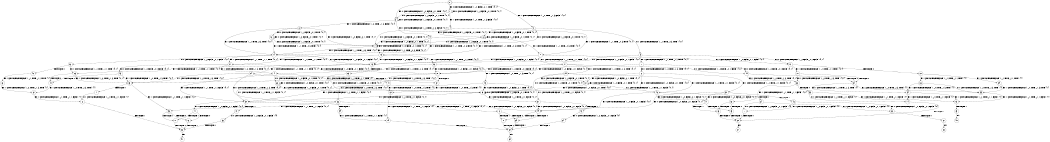 digraph BCG {
size = "7, 10.5";
center = TRUE;
node [shape = circle];
0 [peripheries = 2];
0 -> 1 [label = "EX !0 !ATOMIC_EXCH_BRANCH (1, +0, FALSE, +0, 1, TRUE) !{0, 1}"];
0 -> 2 [label = "EX !1 !ATOMIC_EXCH_BRANCH (1, +0, TRUE, +1, 3, FALSE) !{0, 1}"];
0 -> 3 [label = "EX !0 !ATOMIC_EXCH_BRANCH (1, +0, FALSE, +0, 1, TRUE) !{0, 1}"];
1 -> 1 [label = "EX !0 !ATOMIC_EXCH_BRANCH (1, +0, FALSE, +0, 1, TRUE) !{0, 1}"];
1 -> 4 [label = "EX !1 !ATOMIC_EXCH_BRANCH (1, +0, TRUE, +1, 3, FALSE) !{0, 1}"];
1 -> 3 [label = "EX !0 !ATOMIC_EXCH_BRANCH (1, +0, FALSE, +0, 1, TRUE) !{0, 1}"];
2 -> 5 [label = "EX !1 !ATOMIC_EXCH_BRANCH (1, +1, TRUE, +0, 3, TRUE) !{0, 1}"];
2 -> 6 [label = "EX !0 !ATOMIC_EXCH_BRANCH (1, +0, FALSE, +0, 1, TRUE) !{0, 1}"];
2 -> 7 [label = "EX !0 !ATOMIC_EXCH_BRANCH (1, +0, FALSE, +0, 1, TRUE) !{0, 1}"];
3 -> 8 [label = "EX !1 !ATOMIC_EXCH_BRANCH (1, +0, TRUE, +1, 3, FALSE) !{0, 1}"];
3 -> 3 [label = "EX !0 !ATOMIC_EXCH_BRANCH (1, +0, FALSE, +0, 1, TRUE) !{0, 1}"];
3 -> 9 [label = "EX !1 !ATOMIC_EXCH_BRANCH (1, +0, TRUE, +1, 3, FALSE) !{0, 1}"];
4 -> 6 [label = "EX !0 !ATOMIC_EXCH_BRANCH (1, +0, FALSE, +0, 1, TRUE) !{0, 1}"];
4 -> 10 [label = "EX !1 !ATOMIC_EXCH_BRANCH (1, +1, TRUE, +0, 3, TRUE) !{0, 1}"];
4 -> 7 [label = "EX !0 !ATOMIC_EXCH_BRANCH (1, +0, FALSE, +0, 1, TRUE) !{0, 1}"];
5 -> 11 [label = "EX !1 !ATOMIC_EXCH_BRANCH (1, +1, TRUE, +1, 1, TRUE) !{0, 1}"];
5 -> 12 [label = "EX !0 !ATOMIC_EXCH_BRANCH (1, +0, FALSE, +0, 1, FALSE) !{0, 1}"];
5 -> 13 [label = "EX !0 !ATOMIC_EXCH_BRANCH (1, +0, FALSE, +0, 1, FALSE) !{0, 1}"];
6 -> 6 [label = "EX !0 !ATOMIC_EXCH_BRANCH (1, +0, FALSE, +0, 1, TRUE) !{0, 1}"];
6 -> 10 [label = "EX !1 !ATOMIC_EXCH_BRANCH (1, +1, TRUE, +0, 3, TRUE) !{0, 1}"];
6 -> 7 [label = "EX !0 !ATOMIC_EXCH_BRANCH (1, +0, FALSE, +0, 1, TRUE) !{0, 1}"];
7 -> 14 [label = "EX !1 !ATOMIC_EXCH_BRANCH (1, +1, TRUE, +0, 3, TRUE) !{0, 1}"];
7 -> 7 [label = "EX !0 !ATOMIC_EXCH_BRANCH (1, +0, FALSE, +0, 1, TRUE) !{0, 1}"];
7 -> 15 [label = "EX !1 !ATOMIC_EXCH_BRANCH (1, +1, TRUE, +0, 3, TRUE) !{0, 1}"];
8 -> 16 [label = "EX !0 !ATOMIC_EXCH_BRANCH (1, +0, FALSE, +0, 1, TRUE) !{0, 1}"];
8 -> 14 [label = "EX !1 !ATOMIC_EXCH_BRANCH (1, +1, TRUE, +0, 3, TRUE) !{0, 1}"];
8 -> 7 [label = "EX !0 !ATOMIC_EXCH_BRANCH (1, +0, FALSE, +0, 1, TRUE) !{0, 1}"];
9 -> 14 [label = "EX !1 !ATOMIC_EXCH_BRANCH (1, +1, TRUE, +0, 3, TRUE) !{0, 1}"];
9 -> 7 [label = "EX !0 !ATOMIC_EXCH_BRANCH (1, +0, FALSE, +0, 1, TRUE) !{0, 1}"];
9 -> 15 [label = "EX !1 !ATOMIC_EXCH_BRANCH (1, +1, TRUE, +0, 3, TRUE) !{0, 1}"];
10 -> 12 [label = "EX !0 !ATOMIC_EXCH_BRANCH (1, +0, FALSE, +0, 1, FALSE) !{0, 1}"];
10 -> 17 [label = "EX !1 !ATOMIC_EXCH_BRANCH (1, +1, TRUE, +1, 1, TRUE) !{0, 1}"];
10 -> 13 [label = "EX !0 !ATOMIC_EXCH_BRANCH (1, +0, FALSE, +0, 1, FALSE) !{0, 1}"];
11 -> 18 [label = "EX !1 !ATOMIC_EXCH_BRANCH (1, +0, TRUE, +1, 3, TRUE) !{0, 1}"];
11 -> 19 [label = "EX !0 !ATOMIC_EXCH_BRANCH (1, +0, FALSE, +0, 1, FALSE) !{0, 1}"];
11 -> 20 [label = "EX !0 !ATOMIC_EXCH_BRANCH (1, +0, FALSE, +0, 1, FALSE) !{0, 1}"];
12 -> 21 [label = "EX !1 !ATOMIC_EXCH_BRANCH (1, +1, TRUE, +1, 1, TRUE) !{0, 1}"];
12 -> 22 [label = "TERMINATE !0"];
13 -> 23 [label = "EX !1 !ATOMIC_EXCH_BRANCH (1, +1, TRUE, +1, 1, TRUE) !{0, 1}"];
13 -> 24 [label = "EX !1 !ATOMIC_EXCH_BRANCH (1, +1, TRUE, +1, 1, TRUE) !{0, 1}"];
13 -> 25 [label = "TERMINATE !0"];
14 -> 26 [label = "EX !0 !ATOMIC_EXCH_BRANCH (1, +0, FALSE, +0, 1, FALSE) !{0, 1}"];
14 -> 27 [label = "EX !1 !ATOMIC_EXCH_BRANCH (1, +1, TRUE, +1, 1, TRUE) !{0, 1}"];
14 -> 13 [label = "EX !0 !ATOMIC_EXCH_BRANCH (1, +0, FALSE, +0, 1, FALSE) !{0, 1}"];
15 -> 27 [label = "EX !1 !ATOMIC_EXCH_BRANCH (1, +1, TRUE, +1, 1, TRUE) !{0, 1}"];
15 -> 13 [label = "EX !0 !ATOMIC_EXCH_BRANCH (1, +0, FALSE, +0, 1, FALSE) !{0, 1}"];
15 -> 28 [label = "EX !1 !ATOMIC_EXCH_BRANCH (1, +1, TRUE, +1, 1, TRUE) !{0, 1}"];
16 -> 16 [label = "EX !0 !ATOMIC_EXCH_BRANCH (1, +0, FALSE, +0, 1, TRUE) !{0, 1}"];
16 -> 14 [label = "EX !1 !ATOMIC_EXCH_BRANCH (1, +1, TRUE, +0, 3, TRUE) !{0, 1}"];
16 -> 7 [label = "EX !0 !ATOMIC_EXCH_BRANCH (1, +0, FALSE, +0, 1, TRUE) !{0, 1}"];
17 -> 19 [label = "EX !0 !ATOMIC_EXCH_BRANCH (1, +0, FALSE, +0, 1, FALSE) !{0, 1}"];
17 -> 29 [label = "EX !1 !ATOMIC_EXCH_BRANCH (1, +0, TRUE, +1, 3, TRUE) !{0, 1}"];
17 -> 20 [label = "EX !0 !ATOMIC_EXCH_BRANCH (1, +0, FALSE, +0, 1, FALSE) !{0, 1}"];
18 -> 30 [label = "EX !1 !ATOMIC_EXCH_BRANCH (1, +1, TRUE, +1, 1, FALSE) !{0, 1}"];
18 -> 31 [label = "EX !0 !ATOMIC_EXCH_BRANCH (1, +0, FALSE, +0, 1, TRUE) !{0, 1}"];
18 -> 32 [label = "EX !0 !ATOMIC_EXCH_BRANCH (1, +0, FALSE, +0, 1, TRUE) !{0, 1}"];
19 -> 33 [label = "EX !1 !ATOMIC_EXCH_BRANCH (1, +0, TRUE, +1, 3, TRUE) !{0, 1}"];
19 -> 34 [label = "TERMINATE !0"];
20 -> 35 [label = "EX !1 !ATOMIC_EXCH_BRANCH (1, +0, TRUE, +1, 3, TRUE) !{0, 1}"];
20 -> 36 [label = "EX !1 !ATOMIC_EXCH_BRANCH (1, +0, TRUE, +1, 3, TRUE) !{0, 1}"];
20 -> 37 [label = "TERMINATE !0"];
21 -> 33 [label = "EX !1 !ATOMIC_EXCH_BRANCH (1, +0, TRUE, +1, 3, TRUE) !{0, 1}"];
21 -> 34 [label = "TERMINATE !0"];
22 -> 38 [label = "EX !1 !ATOMIC_EXCH_BRANCH (1, +1, TRUE, +1, 1, TRUE) !{1}"];
22 -> 39 [label = "EX !1 !ATOMIC_EXCH_BRANCH (1, +1, TRUE, +1, 1, TRUE) !{1}"];
23 -> 35 [label = "EX !1 !ATOMIC_EXCH_BRANCH (1, +0, TRUE, +1, 3, TRUE) !{0, 1}"];
23 -> 40 [label = "TERMINATE !0"];
24 -> 35 [label = "EX !1 !ATOMIC_EXCH_BRANCH (1, +0, TRUE, +1, 3, TRUE) !{0, 1}"];
24 -> 36 [label = "EX !1 !ATOMIC_EXCH_BRANCH (1, +0, TRUE, +1, 3, TRUE) !{0, 1}"];
24 -> 37 [label = "TERMINATE !0"];
25 -> 41 [label = "EX !1 !ATOMIC_EXCH_BRANCH (1, +1, TRUE, +1, 1, TRUE) !{1}"];
26 -> 23 [label = "EX !1 !ATOMIC_EXCH_BRANCH (1, +1, TRUE, +1, 1, TRUE) !{0, 1}"];
26 -> 42 [label = "TERMINATE !0"];
27 -> 43 [label = "EX !0 !ATOMIC_EXCH_BRANCH (1, +0, FALSE, +0, 1, FALSE) !{0, 1}"];
27 -> 44 [label = "EX !1 !ATOMIC_EXCH_BRANCH (1, +0, TRUE, +1, 3, TRUE) !{0, 1}"];
27 -> 20 [label = "EX !0 !ATOMIC_EXCH_BRANCH (1, +0, FALSE, +0, 1, FALSE) !{0, 1}"];
28 -> 44 [label = "EX !1 !ATOMIC_EXCH_BRANCH (1, +0, TRUE, +1, 3, TRUE) !{0, 1}"];
28 -> 20 [label = "EX !0 !ATOMIC_EXCH_BRANCH (1, +0, FALSE, +0, 1, FALSE) !{0, 1}"];
28 -> 45 [label = "EX !1 !ATOMIC_EXCH_BRANCH (1, +0, TRUE, +1, 3, TRUE) !{0, 1}"];
29 -> 31 [label = "EX !0 !ATOMIC_EXCH_BRANCH (1, +0, FALSE, +0, 1, TRUE) !{0, 1}"];
29 -> 46 [label = "EX !1 !ATOMIC_EXCH_BRANCH (1, +1, TRUE, +1, 1, FALSE) !{0, 1}"];
29 -> 32 [label = "EX !0 !ATOMIC_EXCH_BRANCH (1, +0, FALSE, +0, 1, TRUE) !{0, 1}"];
30 -> 47 [label = "EX !0 !ATOMIC_EXCH_BRANCH (1, +0, FALSE, +0, 1, FALSE) !{0, 1}"];
30 -> 48 [label = "TERMINATE !1"];
30 -> 49 [label = "EX !0 !ATOMIC_EXCH_BRANCH (1, +0, FALSE, +0, 1, FALSE) !{0, 1}"];
31 -> 31 [label = "EX !0 !ATOMIC_EXCH_BRANCH (1, +0, FALSE, +0, 1, TRUE) !{0, 1}"];
31 -> 46 [label = "EX !1 !ATOMIC_EXCH_BRANCH (1, +1, TRUE, +1, 1, FALSE) !{0, 1}"];
31 -> 32 [label = "EX !0 !ATOMIC_EXCH_BRANCH (1, +0, FALSE, +0, 1, TRUE) !{0, 1}"];
32 -> 50 [label = "EX !1 !ATOMIC_EXCH_BRANCH (1, +1, TRUE, +1, 1, FALSE) !{0, 1}"];
32 -> 32 [label = "EX !0 !ATOMIC_EXCH_BRANCH (1, +0, FALSE, +0, 1, TRUE) !{0, 1}"];
32 -> 51 [label = "EX !1 !ATOMIC_EXCH_BRANCH (1, +1, TRUE, +1, 1, FALSE) !{0, 1}"];
33 -> 52 [label = "EX !1 !ATOMIC_EXCH_BRANCH (1, +1, TRUE, +1, 1, FALSE) !{0, 1}"];
33 -> 53 [label = "TERMINATE !0"];
34 -> 54 [label = "EX !1 !ATOMIC_EXCH_BRANCH (1, +0, TRUE, +1, 3, TRUE) !{1}"];
34 -> 55 [label = "EX !1 !ATOMIC_EXCH_BRANCH (1, +0, TRUE, +1, 3, TRUE) !{1}"];
35 -> 56 [label = "EX !1 !ATOMIC_EXCH_BRANCH (1, +1, TRUE, +1, 1, FALSE) !{0, 1}"];
35 -> 57 [label = "TERMINATE !0"];
36 -> 56 [label = "EX !1 !ATOMIC_EXCH_BRANCH (1, +1, TRUE, +1, 1, FALSE) !{0, 1}"];
36 -> 58 [label = "EX !1 !ATOMIC_EXCH_BRANCH (1, +1, TRUE, +1, 1, FALSE) !{0, 1}"];
36 -> 59 [label = "TERMINATE !0"];
37 -> 60 [label = "EX !1 !ATOMIC_EXCH_BRANCH (1, +0, TRUE, +1, 3, TRUE) !{1}"];
38 -> 54 [label = "EX !1 !ATOMIC_EXCH_BRANCH (1, +0, TRUE, +1, 3, TRUE) !{1}"];
38 -> 55 [label = "EX !1 !ATOMIC_EXCH_BRANCH (1, +0, TRUE, +1, 3, TRUE) !{1}"];
39 -> 55 [label = "EX !1 !ATOMIC_EXCH_BRANCH (1, +0, TRUE, +1, 3, TRUE) !{1}"];
40 -> 61 [label = "EX !1 !ATOMIC_EXCH_BRANCH (1, +0, TRUE, +1, 3, TRUE) !{1}"];
41 -> 60 [label = "EX !1 !ATOMIC_EXCH_BRANCH (1, +0, TRUE, +1, 3, TRUE) !{1}"];
42 -> 62 [label = "EX !1 !ATOMIC_EXCH_BRANCH (1, +1, TRUE, +1, 1, TRUE) !{1}"];
43 -> 35 [label = "EX !1 !ATOMIC_EXCH_BRANCH (1, +0, TRUE, +1, 3, TRUE) !{0, 1}"];
43 -> 40 [label = "TERMINATE !0"];
44 -> 63 [label = "EX !0 !ATOMIC_EXCH_BRANCH (1, +0, FALSE, +0, 1, TRUE) !{0, 1}"];
44 -> 50 [label = "EX !1 !ATOMIC_EXCH_BRANCH (1, +1, TRUE, +1, 1, FALSE) !{0, 1}"];
44 -> 32 [label = "EX !0 !ATOMIC_EXCH_BRANCH (1, +0, FALSE, +0, 1, TRUE) !{0, 1}"];
45 -> 50 [label = "EX !1 !ATOMIC_EXCH_BRANCH (1, +1, TRUE, +1, 1, FALSE) !{0, 1}"];
45 -> 32 [label = "EX !0 !ATOMIC_EXCH_BRANCH (1, +0, FALSE, +0, 1, TRUE) !{0, 1}"];
45 -> 51 [label = "EX !1 !ATOMIC_EXCH_BRANCH (1, +1, TRUE, +1, 1, FALSE) !{0, 1}"];
46 -> 47 [label = "EX !0 !ATOMIC_EXCH_BRANCH (1, +0, FALSE, +0, 1, FALSE) !{0, 1}"];
46 -> 64 [label = "TERMINATE !1"];
46 -> 49 [label = "EX !0 !ATOMIC_EXCH_BRANCH (1, +0, FALSE, +0, 1, FALSE) !{0, 1}"];
47 -> 65 [label = "TERMINATE !0"];
47 -> 66 [label = "TERMINATE !1"];
48 -> 67 [label = "EX !0 !ATOMIC_EXCH_BRANCH (1, +0, FALSE, +0, 1, FALSE) !{0}"];
48 -> 68 [label = "EX !0 !ATOMIC_EXCH_BRANCH (1, +0, FALSE, +0, 1, FALSE) !{0}"];
49 -> 69 [label = "TERMINATE !0"];
49 -> 70 [label = "TERMINATE !1"];
50 -> 71 [label = "EX !0 !ATOMIC_EXCH_BRANCH (1, +0, FALSE, +0, 1, FALSE) !{0, 1}"];
50 -> 72 [label = "TERMINATE !1"];
50 -> 49 [label = "EX !0 !ATOMIC_EXCH_BRANCH (1, +0, FALSE, +0, 1, FALSE) !{0, 1}"];
51 -> 49 [label = "EX !0 !ATOMIC_EXCH_BRANCH (1, +0, FALSE, +0, 1, FALSE) !{0, 1}"];
51 -> 73 [label = "TERMINATE !1"];
52 -> 65 [label = "TERMINATE !0"];
52 -> 66 [label = "TERMINATE !1"];
53 -> 74 [label = "EX !1 !ATOMIC_EXCH_BRANCH (1, +1, TRUE, +1, 1, FALSE) !{1}"];
53 -> 75 [label = "EX !1 !ATOMIC_EXCH_BRANCH (1, +1, TRUE, +1, 1, FALSE) !{1}"];
54 -> 74 [label = "EX !1 !ATOMIC_EXCH_BRANCH (1, +1, TRUE, +1, 1, FALSE) !{1}"];
54 -> 75 [label = "EX !1 !ATOMIC_EXCH_BRANCH (1, +1, TRUE, +1, 1, FALSE) !{1}"];
55 -> 75 [label = "EX !1 !ATOMIC_EXCH_BRANCH (1, +1, TRUE, +1, 1, FALSE) !{1}"];
56 -> 76 [label = "TERMINATE !0"];
56 -> 77 [label = "TERMINATE !1"];
57 -> 78 [label = "EX !1 !ATOMIC_EXCH_BRANCH (1, +1, TRUE, +1, 1, FALSE) !{1}"];
58 -> 69 [label = "TERMINATE !0"];
58 -> 70 [label = "TERMINATE !1"];
59 -> 79 [label = "EX !1 !ATOMIC_EXCH_BRANCH (1, +1, TRUE, +1, 1, FALSE) !{1}"];
60 -> 79 [label = "EX !1 !ATOMIC_EXCH_BRANCH (1, +1, TRUE, +1, 1, FALSE) !{1}"];
61 -> 78 [label = "EX !1 !ATOMIC_EXCH_BRANCH (1, +1, TRUE, +1, 1, FALSE) !{1}"];
62 -> 61 [label = "EX !1 !ATOMIC_EXCH_BRANCH (1, +0, TRUE, +1, 3, TRUE) !{1}"];
63 -> 63 [label = "EX !0 !ATOMIC_EXCH_BRANCH (1, +0, FALSE, +0, 1, TRUE) !{0, 1}"];
63 -> 50 [label = "EX !1 !ATOMIC_EXCH_BRANCH (1, +1, TRUE, +1, 1, FALSE) !{0, 1}"];
63 -> 32 [label = "EX !0 !ATOMIC_EXCH_BRANCH (1, +0, FALSE, +0, 1, TRUE) !{0, 1}"];
64 -> 67 [label = "EX !0 !ATOMIC_EXCH_BRANCH (1, +0, FALSE, +0, 1, FALSE) !{0}"];
64 -> 68 [label = "EX !0 !ATOMIC_EXCH_BRANCH (1, +0, FALSE, +0, 1, FALSE) !{0}"];
65 -> 80 [label = "TERMINATE !1"];
66 -> 80 [label = "TERMINATE !0"];
67 -> 80 [label = "TERMINATE !0"];
68 -> 81 [label = "TERMINATE !0"];
69 -> 82 [label = "TERMINATE !1"];
70 -> 82 [label = "TERMINATE !0"];
71 -> 76 [label = "TERMINATE !0"];
71 -> 77 [label = "TERMINATE !1"];
72 -> 83 [label = "EX !0 !ATOMIC_EXCH_BRANCH (1, +0, FALSE, +0, 1, FALSE) !{0}"];
73 -> 84 [label = "EX !0 !ATOMIC_EXCH_BRANCH (1, +0, FALSE, +0, 1, FALSE) !{0}"];
74 -> 80 [label = "TERMINATE !1"];
75 -> 85 [label = "TERMINATE !1"];
76 -> 86 [label = "TERMINATE !1"];
77 -> 86 [label = "TERMINATE !0"];
78 -> 86 [label = "TERMINATE !1"];
79 -> 82 [label = "TERMINATE !1"];
80 -> 87 [label = "exit"];
81 -> 88 [label = "exit"];
82 -> 89 [label = "exit"];
83 -> 86 [label = "TERMINATE !0"];
84 -> 82 [label = "TERMINATE !0"];
85 -> 90 [label = "exit"];
86 -> 91 [label = "exit"];
}
